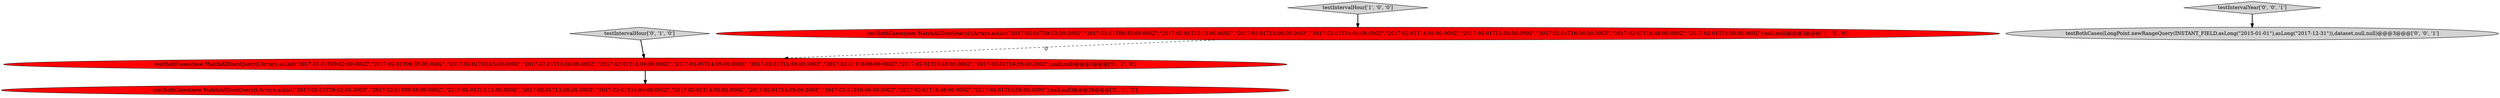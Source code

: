 digraph {
0 [style = filled, label = "testBothCases(new MatchAllDocsQuery(),Arrays.asList(\"2017-02-01T09:02:00.000Z\",\"2017-02-01T09:35:00.000Z\",\"2017-02-01T10:15:00.000Z\",\"2017-02-01T13:06:00.000Z\",\"2017-02-01T14:04:00.000Z\",\"2017-02-01T14:05:00.000Z\",\"2017-02-01T15:59:00.000Z\",\"2017-02-01T16:06:00.000Z\",\"2017-02-01T16:48:00.000Z\",\"2017-02-01T16:59:00.000Z\"),null,null)@@@3@@@['1', '0', '0']", fillcolor = red, shape = ellipse image = "AAA1AAABBB1BBB"];
5 [style = filled, label = "testIntervalYear['0', '0', '1']", fillcolor = lightgray, shape = diamond image = "AAA0AAABBB3BBB"];
4 [style = filled, label = "testIntervalHour['0', '1', '0']", fillcolor = lightgray, shape = diamond image = "AAA0AAABBB2BBB"];
2 [style = filled, label = "testBothCases(new MatchAllDocsQuery(),Arrays.asList(\"2017-02-01T09:02:00.000Z\",\"2017-02-01T09:35:00.000Z\",\"2017-02-01T10:15:00.000Z\",\"2017-02-01T13:06:00.000Z\",\"2017-02-01T14:04:00.000Z\",\"2017-02-01T14:05:00.000Z\",\"2017-02-01T15:59:00.000Z\",\"2017-02-01T16:06:00.000Z\",\"2017-02-01T16:48:00.000Z\",\"2017-02-01T16:59:00.000Z\"),null,null)@@@3@@@['0', '1', '0']", fillcolor = red, shape = ellipse image = "AAA1AAABBB2BBB"];
3 [style = filled, label = "testBothCases(new MatchAllDocsQuery(),Arrays.asList(\"2017-02-01T09:02:00.000Z\",\"2017-02-01T09:35:00.000Z\",\"2017-02-01T10:15:00.000Z\",\"2017-02-01T13:06:00.000Z\",\"2017-02-01T14:04:00.000Z\",\"2017-02-01T14:05:00.000Z\",\"2017-02-01T15:59:00.000Z\",\"2017-02-01T16:06:00.000Z\",\"2017-02-01T16:48:00.000Z\",\"2017-02-01T16:59:00.000Z\"),null,null)@@@26@@@['0', '1', '0']", fillcolor = red, shape = ellipse image = "AAA1AAABBB2BBB"];
1 [style = filled, label = "testIntervalHour['1', '0', '0']", fillcolor = lightgray, shape = diamond image = "AAA0AAABBB1BBB"];
6 [style = filled, label = "testBothCases(LongPoint.newRangeQuery(INSTANT_FIELD,asLong(\"2015-01-01\"),asLong(\"2017-12-31\")),dataset,null,null)@@@3@@@['0', '0', '1']", fillcolor = lightgray, shape = ellipse image = "AAA0AAABBB3BBB"];
0->2 [style = dashed, label="0"];
1->0 [style = bold, label=""];
4->2 [style = bold, label=""];
5->6 [style = bold, label=""];
2->3 [style = bold, label=""];
}
